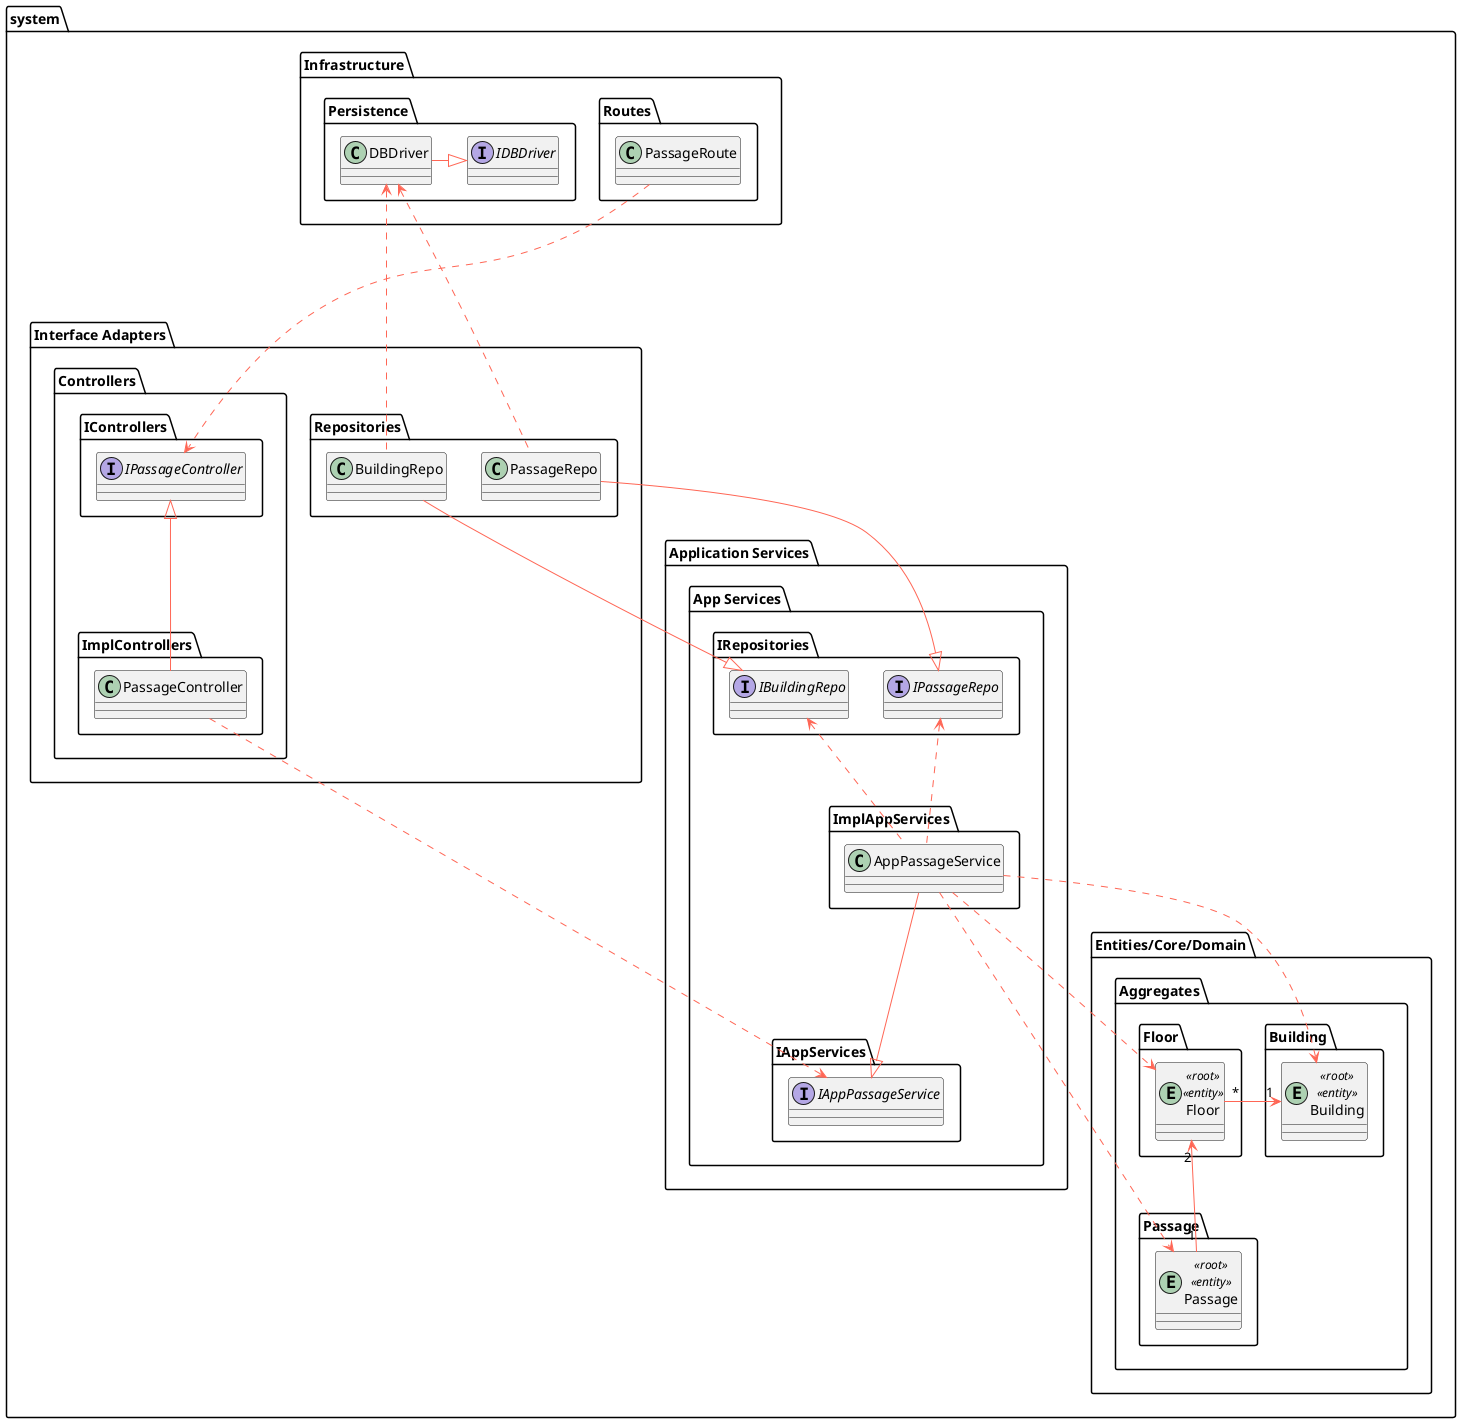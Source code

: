 @startuml

skinparam component {
    FontSize 16
    BackgroundColor<<Apache>> LightCoral
    BorderColor<<Apache>> #FF6655
    FontName Courier
    BorderColor black
    BackgroundColor DeepSkyBlue
    ArrowFontName Impact
    ArrowColor #FF6655
}

package system {
    package "Infrastructure" {
        package "Persistence" {
            interface IDBDriver
            class DBDriver
        }

        package "Routes" {
            class PassageRoute
        }

        DBDriver -right-|> IDBDriver
    }

    package "Interface Adapters" {
        package "Controllers" {
            package "IControllers" {
                interface IPassageController
            }

            package "ImplControllers" {
                class PassageController
            }
            PassageController -up-|> IPassageController
        }

        package "Repositories" {
            class BuildingRepo
            class PassageRepo
        }

        BuildingRepo .up.> DBDriver
        PassageRepo .up.> DBDriver

        PassageRoute ....> IPassageController
    }

    package "Application Services" {
        package "App Services" {
            package "IAppServices" {
                interface IAppPassageService
            }

            package "ImplAppServices" {
                class AppPassageService
            }

            AppPassageService --|> IAppPassageService

            package "IRepositories" {
                interface IBuildingRepo
                interface IPassageRepo
            }

            BuildingRepo --|> IBuildingRepo
            PassageRepo --|> IPassageRepo
        }

        PassageController ..> IAppPassageService

        AppPassageService .up.> IBuildingRepo
        AppPassageService .up.> IPassageRepo
    }

    package "Entities/Core/Domain" {
        package "Aggregates" {
            package "Passage" as a_Passage {
                entity Passage <<root>> <<entity>>
            }

            package "Building" as a_building {
                entity Building <<root>> <<entity>>
            }

            package "Floor" as a_floor {
                entity Floor <<root>> <<entity>>
            }
        }

        Passage "1" -up-> "2" Floor
        Floor "*" -right-> "1" Building

        AppPassageService ..> Passage
        AppPassageService ..> Floor
        AppPassageService ..> Building

        'package "Services" {
        '}
    }
}

@enduml

